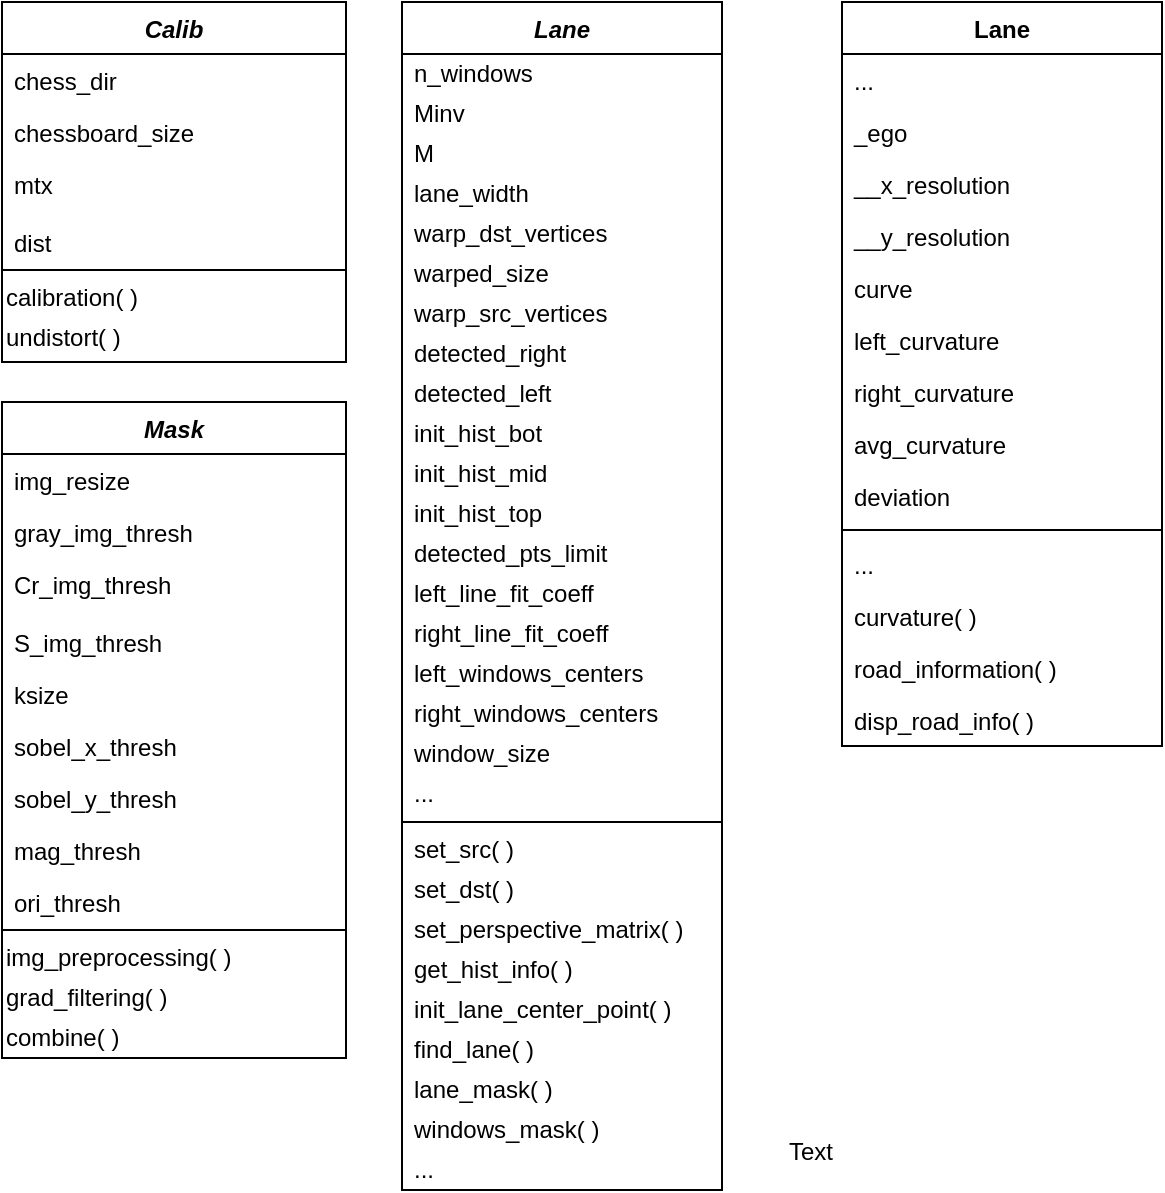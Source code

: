 <mxfile version="13.0.3" type="device"><diagram id="C5RBs43oDa-KdzZeNtuy" name="Page-1"><mxGraphModel dx="1022" dy="590" grid="1" gridSize="10" guides="1" tooltips="1" connect="1" arrows="1" fold="1" page="1" pageScale="1" pageWidth="827" pageHeight="1169" math="0" shadow="0"><root><mxCell id="WIyWlLk6GJQsqaUBKTNV-0"/><mxCell id="WIyWlLk6GJQsqaUBKTNV-1" parent="WIyWlLk6GJQsqaUBKTNV-0"/><mxCell id="EmU1dyTqRyHugw-ULYSe-1" value="Calib" style="swimlane;fontStyle=3;align=center;verticalAlign=top;childLayout=stackLayout;horizontal=1;startSize=26;horizontalStack=0;resizeParent=1;resizeLast=0;collapsible=1;marginBottom=0;rounded=0;shadow=0;strokeWidth=1;" parent="WIyWlLk6GJQsqaUBKTNV-1" vertex="1"><mxGeometry x="10" y="50" width="172" height="180" as="geometry"><mxRectangle x="230" y="140" width="160" height="26" as="alternateBounds"/></mxGeometry></mxCell><mxCell id="EmU1dyTqRyHugw-ULYSe-2" value="chess_dir" style="text;align=left;verticalAlign=top;spacingLeft=4;spacingRight=4;overflow=hidden;rotatable=0;points=[[0,0.5],[1,0.5]];portConstraint=eastwest;" parent="EmU1dyTqRyHugw-ULYSe-1" vertex="1"><mxGeometry y="26" width="172" height="26" as="geometry"/></mxCell><mxCell id="EmU1dyTqRyHugw-ULYSe-3" value="chessboard_size" style="text;align=left;verticalAlign=top;spacingLeft=4;spacingRight=4;overflow=hidden;rotatable=0;points=[[0,0.5],[1,0.5]];portConstraint=eastwest;rounded=0;shadow=0;html=0;" parent="EmU1dyTqRyHugw-ULYSe-1" vertex="1"><mxGeometry y="52" width="172" height="26" as="geometry"/></mxCell><mxCell id="EmU1dyTqRyHugw-ULYSe-4" value="mtx" style="text;align=left;verticalAlign=top;spacingLeft=4;spacingRight=4;overflow=hidden;rotatable=0;points=[[0,0.5],[1,0.5]];portConstraint=eastwest;rounded=0;shadow=0;html=0;" parent="EmU1dyTqRyHugw-ULYSe-1" vertex="1"><mxGeometry y="78" width="172" height="26" as="geometry"/></mxCell><mxCell id="EmU1dyTqRyHugw-ULYSe-5" value="dist" style="text;align=left;verticalAlign=bottom;spacingLeft=4;spacingRight=4;overflow=hidden;rotatable=0;points=[[0,0.5],[1,0.5]];portConstraint=eastwest;" parent="EmU1dyTqRyHugw-ULYSe-1" vertex="1"><mxGeometry y="104" width="172" height="26" as="geometry"/></mxCell><mxCell id="EmU1dyTqRyHugw-ULYSe-11" value="" style="line;html=1;strokeWidth=1;align=left;verticalAlign=middle;spacingTop=-1;spacingLeft=3;spacingRight=3;rotatable=0;labelPosition=right;points=[];portConstraint=eastwest;" parent="EmU1dyTqRyHugw-ULYSe-1" vertex="1"><mxGeometry y="130" width="172" height="8" as="geometry"/></mxCell><mxCell id="EmU1dyTqRyHugw-ULYSe-12" value="calibration( )" style="text;html=1;align=left;verticalAlign=middle;resizable=0;points=[];autosize=1;" parent="EmU1dyTqRyHugw-ULYSe-1" vertex="1"><mxGeometry y="138" width="172" height="20" as="geometry"/></mxCell><mxCell id="EmU1dyTqRyHugw-ULYSe-13" value="undistort( )" style="text;html=1;align=left;verticalAlign=middle;resizable=0;points=[];autosize=1;" parent="EmU1dyTqRyHugw-ULYSe-1" vertex="1"><mxGeometry y="158" width="172" height="20" as="geometry"/></mxCell><mxCell id="zkfFHV4jXpPFQw0GAbJ--0" value="Mask" style="swimlane;fontStyle=3;align=center;verticalAlign=top;childLayout=stackLayout;horizontal=1;startSize=26;horizontalStack=0;resizeParent=1;resizeLast=0;collapsible=1;marginBottom=0;rounded=0;shadow=0;strokeWidth=1;" parent="WIyWlLk6GJQsqaUBKTNV-1" vertex="1"><mxGeometry x="10" y="250" width="172" height="328" as="geometry"><mxRectangle x="230" y="140" width="160" height="26" as="alternateBounds"/></mxGeometry></mxCell><mxCell id="zkfFHV4jXpPFQw0GAbJ--1" value="img_resize" style="text;align=left;verticalAlign=top;spacingLeft=4;spacingRight=4;overflow=hidden;rotatable=0;points=[[0,0.5],[1,0.5]];portConstraint=eastwest;" parent="zkfFHV4jXpPFQw0GAbJ--0" vertex="1"><mxGeometry y="26" width="172" height="26" as="geometry"/></mxCell><mxCell id="uufJO8m9xlug7hHhRRIk-0" value="gray_img_thresh" style="text;align=left;verticalAlign=top;spacingLeft=4;spacingRight=4;overflow=hidden;rotatable=0;points=[[0,0.5],[1,0.5]];portConstraint=eastwest;rounded=0;shadow=0;html=0;" parent="zkfFHV4jXpPFQw0GAbJ--0" vertex="1"><mxGeometry y="52" width="172" height="26" as="geometry"/></mxCell><mxCell id="zkfFHV4jXpPFQw0GAbJ--3" value="Cr_img_thresh" style="text;align=left;verticalAlign=top;spacingLeft=4;spacingRight=4;overflow=hidden;rotatable=0;points=[[0,0.5],[1,0.5]];portConstraint=eastwest;rounded=0;shadow=0;html=0;" parent="zkfFHV4jXpPFQw0GAbJ--0" vertex="1"><mxGeometry y="78" width="172" height="26" as="geometry"/></mxCell><mxCell id="zkfFHV4jXpPFQw0GAbJ--5" value="S_img_thresh" style="text;align=left;verticalAlign=bottom;spacingLeft=4;spacingRight=4;overflow=hidden;rotatable=0;points=[[0,0.5],[1,0.5]];portConstraint=eastwest;" parent="zkfFHV4jXpPFQw0GAbJ--0" vertex="1"><mxGeometry y="104" width="172" height="26" as="geometry"/></mxCell><mxCell id="UNVaQtusekrannCIzN_a-1" value="ksize" style="text;align=left;verticalAlign=bottom;spacingLeft=4;spacingRight=4;overflow=hidden;rotatable=0;points=[[0,0.5],[1,0.5]];portConstraint=eastwest;" parent="zkfFHV4jXpPFQw0GAbJ--0" vertex="1"><mxGeometry y="130" width="172" height="26" as="geometry"/></mxCell><mxCell id="UNVaQtusekrannCIzN_a-0" value="sobel_x_thresh" style="text;align=left;verticalAlign=bottom;spacingLeft=4;spacingRight=4;overflow=hidden;rotatable=0;points=[[0,0.5],[1,0.5]];portConstraint=eastwest;" parent="zkfFHV4jXpPFQw0GAbJ--0" vertex="1"><mxGeometry y="156" width="172" height="26" as="geometry"/></mxCell><mxCell id="UNVaQtusekrannCIzN_a-2" value="sobel_y_thresh" style="text;align=left;verticalAlign=bottom;spacingLeft=4;spacingRight=4;overflow=hidden;rotatable=0;points=[[0,0.5],[1,0.5]];portConstraint=eastwest;" parent="zkfFHV4jXpPFQw0GAbJ--0" vertex="1"><mxGeometry y="182" width="172" height="26" as="geometry"/></mxCell><mxCell id="UNVaQtusekrannCIzN_a-5" value="mag_thresh" style="text;align=left;verticalAlign=bottom;spacingLeft=4;spacingRight=4;overflow=hidden;rotatable=0;points=[[0,0.5],[1,0.5]];portConstraint=eastwest;" parent="zkfFHV4jXpPFQw0GAbJ--0" vertex="1"><mxGeometry y="208" width="172" height="26" as="geometry"/></mxCell><mxCell id="UNVaQtusekrannCIzN_a-6" value="ori_thresh" style="text;align=left;verticalAlign=bottom;spacingLeft=4;spacingRight=4;overflow=hidden;rotatable=0;points=[[0,0.5],[1,0.5]];portConstraint=eastwest;" parent="zkfFHV4jXpPFQw0GAbJ--0" vertex="1"><mxGeometry y="234" width="172" height="26" as="geometry"/></mxCell><mxCell id="zkfFHV4jXpPFQw0GAbJ--4" value="" style="line;html=1;strokeWidth=1;align=left;verticalAlign=middle;spacingTop=-1;spacingLeft=3;spacingRight=3;rotatable=0;labelPosition=right;points=[];portConstraint=eastwest;" parent="zkfFHV4jXpPFQw0GAbJ--0" vertex="1"><mxGeometry y="260" width="172" height="8" as="geometry"/></mxCell><mxCell id="UNVaQtusekrannCIzN_a-7" value="img_preprocessing( )" style="text;html=1;align=left;verticalAlign=middle;resizable=0;points=[];autosize=1;" parent="zkfFHV4jXpPFQw0GAbJ--0" vertex="1"><mxGeometry y="268" width="172" height="20" as="geometry"/></mxCell><mxCell id="UNVaQtusekrannCIzN_a-9" value="grad_filtering( )" style="text;html=1;align=left;verticalAlign=middle;resizable=0;points=[];autosize=1;" parent="zkfFHV4jXpPFQw0GAbJ--0" vertex="1"><mxGeometry y="288" width="172" height="20" as="geometry"/></mxCell><mxCell id="UNVaQtusekrannCIzN_a-8" value="combine( )" style="text;html=1;align=left;verticalAlign=middle;resizable=0;points=[];autosize=1;" parent="zkfFHV4jXpPFQw0GAbJ--0" vertex="1"><mxGeometry y="308" width="172" height="20" as="geometry"/></mxCell><mxCell id="UNVaQtusekrannCIzN_a-10" value="Lane" style="swimlane;fontStyle=3;align=center;verticalAlign=top;childLayout=stackLayout;horizontal=1;startSize=26;horizontalStack=0;resizeParent=1;resizeLast=0;collapsible=1;marginBottom=0;rounded=0;shadow=0;strokeWidth=1;fontSize=12;" parent="WIyWlLk6GJQsqaUBKTNV-1" vertex="1"><mxGeometry x="210" y="50" width="160" height="594" as="geometry"><mxRectangle x="210" y="50" width="160" height="26" as="alternateBounds"/></mxGeometry></mxCell><mxCell id="UNVaQtusekrannCIzN_a-62" value="n_windows" style="text;html=1;align=left;verticalAlign=middle;resizable=0;points=[];autosize=1;spacingRight=4;spacingLeft=4;" parent="UNVaQtusekrannCIzN_a-10" vertex="1"><mxGeometry y="26" width="160" height="20" as="geometry"/></mxCell><mxCell id="UNVaQtusekrannCIzN_a-61" value="Minv" style="text;html=1;align=left;verticalAlign=middle;resizable=0;points=[];autosize=1;spacingRight=4;spacingLeft=4;" parent="UNVaQtusekrannCIzN_a-10" vertex="1"><mxGeometry y="46" width="160" height="20" as="geometry"/></mxCell><mxCell id="UNVaQtusekrannCIzN_a-60" value="M" style="text;html=1;align=left;verticalAlign=middle;resizable=0;points=[];autosize=1;spacingRight=4;spacingLeft=4;" parent="UNVaQtusekrannCIzN_a-10" vertex="1"><mxGeometry y="66" width="160" height="20" as="geometry"/></mxCell><mxCell id="UNVaQtusekrannCIzN_a-59" value="lane_width" style="text;html=1;align=left;verticalAlign=middle;resizable=0;points=[];autosize=1;spacingRight=4;spacingLeft=4;" parent="UNVaQtusekrannCIzN_a-10" vertex="1"><mxGeometry y="86" width="160" height="20" as="geometry"/></mxCell><mxCell id="UNVaQtusekrannCIzN_a-57" value="warp_dst_vertices" style="text;html=1;align=left;verticalAlign=middle;resizable=0;points=[];autosize=1;spacingRight=4;spacingLeft=4;" parent="UNVaQtusekrannCIzN_a-10" vertex="1"><mxGeometry y="106" width="160" height="20" as="geometry"/></mxCell><mxCell id="UNVaQtusekrannCIzN_a-58" value="warped_size" style="text;html=1;align=left;verticalAlign=middle;resizable=0;points=[];autosize=1;spacingRight=4;spacingLeft=4;" parent="UNVaQtusekrannCIzN_a-10" vertex="1"><mxGeometry y="126" width="160" height="20" as="geometry"/></mxCell><mxCell id="UNVaQtusekrannCIzN_a-56" value="warp_src_vertices" style="text;html=1;align=left;verticalAlign=middle;resizable=0;points=[];autosize=1;spacingRight=4;spacingLeft=4;" parent="UNVaQtusekrannCIzN_a-10" vertex="1"><mxGeometry y="146" width="160" height="20" as="geometry"/></mxCell><mxCell id="UNVaQtusekrannCIzN_a-55" value="detected_right" style="text;html=1;align=left;verticalAlign=middle;resizable=0;points=[];autosize=1;spacingRight=4;spacingLeft=4;" parent="UNVaQtusekrannCIzN_a-10" vertex="1"><mxGeometry y="166" width="160" height="20" as="geometry"/></mxCell><mxCell id="UNVaQtusekrannCIzN_a-54" value="detected_left" style="text;html=1;align=left;verticalAlign=middle;resizable=0;points=[];autosize=1;spacingRight=4;spacingLeft=4;" parent="UNVaQtusekrannCIzN_a-10" vertex="1"><mxGeometry y="186" width="160" height="20" as="geometry"/></mxCell><mxCell id="UNVaQtusekrannCIzN_a-53" value="init_hist_bot" style="text;html=1;align=left;verticalAlign=middle;resizable=0;points=[];autosize=1;spacingRight=4;spacingLeft=4;" parent="UNVaQtusekrannCIzN_a-10" vertex="1"><mxGeometry y="206" width="160" height="20" as="geometry"/></mxCell><mxCell id="UNVaQtusekrannCIzN_a-52" value="init_hist_mid" style="text;html=1;align=left;verticalAlign=middle;resizable=0;points=[];autosize=1;spacingRight=4;spacingLeft=4;" parent="UNVaQtusekrannCIzN_a-10" vertex="1"><mxGeometry y="226" width="160" height="20" as="geometry"/></mxCell><mxCell id="UNVaQtusekrannCIzN_a-51" value="init_hist_top" style="text;html=1;align=left;verticalAlign=middle;resizable=0;points=[];autosize=1;spacingRight=4;spacingLeft=4;" parent="UNVaQtusekrannCIzN_a-10" vertex="1"><mxGeometry y="246" width="160" height="20" as="geometry"/></mxCell><mxCell id="UNVaQtusekrannCIzN_a-46" value="detected_pts_limit" style="text;html=1;align=left;verticalAlign=middle;resizable=0;points=[];autosize=1;spacingRight=4;spacingLeft=4;" parent="UNVaQtusekrannCIzN_a-10" vertex="1"><mxGeometry y="266" width="160" height="20" as="geometry"/></mxCell><mxCell id="UNVaQtusekrannCIzN_a-47" value="left_line_fit_coeff" style="text;html=1;align=left;verticalAlign=middle;resizable=0;points=[];autosize=1;spacingRight=4;spacingLeft=4;" parent="UNVaQtusekrannCIzN_a-10" vertex="1"><mxGeometry y="286" width="160" height="20" as="geometry"/></mxCell><mxCell id="UNVaQtusekrannCIzN_a-48" value="right_line_fit_coeff" style="text;html=1;align=left;verticalAlign=middle;resizable=0;points=[];autosize=1;spacingRight=4;spacingLeft=4;" parent="UNVaQtusekrannCIzN_a-10" vertex="1"><mxGeometry y="306" width="160" height="20" as="geometry"/></mxCell><mxCell id="UNVaQtusekrannCIzN_a-49" value="left_windows_centers" style="text;html=1;align=left;verticalAlign=middle;resizable=0;points=[];autosize=1;spacingRight=4;spacingLeft=4;" parent="UNVaQtusekrannCIzN_a-10" vertex="1"><mxGeometry y="326" width="160" height="20" as="geometry"/></mxCell><mxCell id="UNVaQtusekrannCIzN_a-50" value="right_windows_centers" style="text;html=1;align=left;verticalAlign=middle;resizable=0;points=[];autosize=1;spacingRight=4;spacingLeft=4;" parent="UNVaQtusekrannCIzN_a-10" vertex="1"><mxGeometry y="346" width="160" height="20" as="geometry"/></mxCell><mxCell id="UNVaQtusekrannCIzN_a-45" value="window_size" style="text;html=1;align=left;verticalAlign=middle;resizable=0;points=[];autosize=1;spacingRight=4;spacingLeft=4;" parent="UNVaQtusekrannCIzN_a-10" vertex="1"><mxGeometry y="366" width="160" height="20" as="geometry"/></mxCell><mxCell id="uvLm8mj01lWatWLjooiU-14" value="..." style="text;html=1;align=left;verticalAlign=middle;resizable=0;points=[];autosize=1;spacingRight=4;spacingLeft=4;" vertex="1" parent="UNVaQtusekrannCIzN_a-10"><mxGeometry y="386" width="160" height="20" as="geometry"/></mxCell><mxCell id="UNVaQtusekrannCIzN_a-19" value="" style="line;html=1;strokeWidth=1;align=left;verticalAlign=middle;spacingTop=-1;spacingLeft=3;spacingRight=3;rotatable=0;labelPosition=right;points=[];portConstraint=eastwest;" parent="UNVaQtusekrannCIzN_a-10" vertex="1"><mxGeometry y="406" width="160" height="8" as="geometry"/></mxCell><mxCell id="UNVaQtusekrannCIzN_a-21" value="set_src( )" style="text;html=1;align=left;verticalAlign=middle;resizable=0;points=[];autosize=1;spacingLeft=4;spacingRight=4;" parent="UNVaQtusekrannCIzN_a-10" vertex="1"><mxGeometry y="414" width="160" height="20" as="geometry"/></mxCell><mxCell id="UNVaQtusekrannCIzN_a-63" value="set_dst( )" style="text;html=1;align=left;verticalAlign=middle;resizable=0;points=[];autosize=1;spacingRight=4;spacingLeft=4;" parent="UNVaQtusekrannCIzN_a-10" vertex="1"><mxGeometry y="434" width="160" height="20" as="geometry"/></mxCell><mxCell id="UNVaQtusekrannCIzN_a-64" value="set_perspective_matrix( )" style="text;html=1;align=left;verticalAlign=middle;resizable=0;points=[];autosize=1;spacingRight=4;spacingLeft=4;" parent="UNVaQtusekrannCIzN_a-10" vertex="1"><mxGeometry y="454" width="160" height="20" as="geometry"/></mxCell><mxCell id="UNVaQtusekrannCIzN_a-65" value="get_hist_info( )" style="text;html=1;align=left;verticalAlign=middle;resizable=0;points=[];autosize=1;spacingRight=4;spacingLeft=4;" parent="UNVaQtusekrannCIzN_a-10" vertex="1"><mxGeometry y="474" width="160" height="20" as="geometry"/></mxCell><mxCell id="UNVaQtusekrannCIzN_a-91" value="init_lane_center_point( )" style="text;html=1;align=left;verticalAlign=middle;resizable=0;points=[];autosize=1;spacingRight=4;spacingLeft=4;" parent="UNVaQtusekrannCIzN_a-10" vertex="1"><mxGeometry y="494" width="160" height="20" as="geometry"/></mxCell><mxCell id="UNVaQtusekrannCIzN_a-92" value="find_lane( )" style="text;html=1;align=left;verticalAlign=middle;resizable=0;points=[];autosize=1;spacingRight=4;spacingLeft=4;" parent="UNVaQtusekrannCIzN_a-10" vertex="1"><mxGeometry y="514" width="160" height="20" as="geometry"/></mxCell><mxCell id="UNVaQtusekrannCIzN_a-93" value="lane_mask( )" style="text;html=1;align=left;verticalAlign=middle;resizable=0;points=[];autosize=1;spacingRight=4;spacingLeft=4;" parent="UNVaQtusekrannCIzN_a-10" vertex="1"><mxGeometry y="534" width="160" height="20" as="geometry"/></mxCell><mxCell id="UNVaQtusekrannCIzN_a-94" value="windows_mask( )" style="text;html=1;align=left;verticalAlign=middle;resizable=0;points=[];autosize=1;spacingRight=4;spacingLeft=4;" parent="UNVaQtusekrannCIzN_a-10" vertex="1"><mxGeometry y="554" width="160" height="20" as="geometry"/></mxCell><mxCell id="uvLm8mj01lWatWLjooiU-15" value="..." style="text;html=1;align=left;verticalAlign=middle;resizable=0;points=[];autosize=1;spacingRight=4;spacingLeft=4;" vertex="1" parent="UNVaQtusekrannCIzN_a-10"><mxGeometry y="574" width="160" height="20" as="geometry"/></mxCell><mxCell id="uvLm8mj01lWatWLjooiU-5" value="Lane" style="swimlane;fontStyle=1;align=center;verticalAlign=top;childLayout=stackLayout;horizontal=1;startSize=26;horizontalStack=0;resizeParent=1;resizeParentMax=0;resizeLast=0;collapsible=1;marginBottom=0;" vertex="1" parent="WIyWlLk6GJQsqaUBKTNV-1"><mxGeometry x="430" y="50" width="160" height="372" as="geometry"/></mxCell><mxCell id="uvLm8mj01lWatWLjooiU-6" value="..." style="text;strokeColor=none;fillColor=none;align=left;verticalAlign=top;spacingLeft=4;spacingRight=4;overflow=hidden;rotatable=0;points=[[0,0.5],[1,0.5]];portConstraint=eastwest;" vertex="1" parent="uvLm8mj01lWatWLjooiU-5"><mxGeometry y="26" width="160" height="26" as="geometry"/></mxCell><mxCell id="uvLm8mj01lWatWLjooiU-19" value="_ego" style="text;strokeColor=none;fillColor=none;align=left;verticalAlign=top;spacingLeft=4;spacingRight=4;overflow=hidden;rotatable=0;points=[[0,0.5],[1,0.5]];portConstraint=eastwest;" vertex="1" parent="uvLm8mj01lWatWLjooiU-5"><mxGeometry y="52" width="160" height="26" as="geometry"/></mxCell><mxCell id="uvLm8mj01lWatWLjooiU-9" value="__x_resolution" style="text;strokeColor=none;fillColor=none;align=left;verticalAlign=top;spacingLeft=4;spacingRight=4;overflow=hidden;rotatable=0;points=[[0,0.5],[1,0.5]];portConstraint=eastwest;" vertex="1" parent="uvLm8mj01lWatWLjooiU-5"><mxGeometry y="78" width="160" height="26" as="geometry"/></mxCell><mxCell id="uvLm8mj01lWatWLjooiU-10" value="__y_resolution" style="text;strokeColor=none;fillColor=none;align=left;verticalAlign=top;spacingLeft=4;spacingRight=4;overflow=hidden;rotatable=0;points=[[0,0.5],[1,0.5]];portConstraint=eastwest;" vertex="1" parent="uvLm8mj01lWatWLjooiU-5"><mxGeometry y="104" width="160" height="26" as="geometry"/></mxCell><mxCell id="uvLm8mj01lWatWLjooiU-12" value="curve" style="text;strokeColor=none;fillColor=none;align=left;verticalAlign=top;spacingLeft=4;spacingRight=4;overflow=hidden;rotatable=0;points=[[0,0.5],[1,0.5]];portConstraint=eastwest;" vertex="1" parent="uvLm8mj01lWatWLjooiU-5"><mxGeometry y="130" width="160" height="26" as="geometry"/></mxCell><mxCell id="uvLm8mj01lWatWLjooiU-21" value="left_curvature" style="text;strokeColor=none;fillColor=none;align=left;verticalAlign=top;spacingLeft=4;spacingRight=4;overflow=hidden;rotatable=0;points=[[0,0.5],[1,0.5]];portConstraint=eastwest;" vertex="1" parent="uvLm8mj01lWatWLjooiU-5"><mxGeometry y="156" width="160" height="26" as="geometry"/></mxCell><mxCell id="uvLm8mj01lWatWLjooiU-22" value="right_curvature" style="text;strokeColor=none;fillColor=none;align=left;verticalAlign=top;spacingLeft=4;spacingRight=4;overflow=hidden;rotatable=0;points=[[0,0.5],[1,0.5]];portConstraint=eastwest;" vertex="1" parent="uvLm8mj01lWatWLjooiU-5"><mxGeometry y="182" width="160" height="26" as="geometry"/></mxCell><mxCell id="uvLm8mj01lWatWLjooiU-23" value="avg_curvature" style="text;strokeColor=none;fillColor=none;align=left;verticalAlign=top;spacingLeft=4;spacingRight=4;overflow=hidden;rotatable=0;points=[[0,0.5],[1,0.5]];portConstraint=eastwest;" vertex="1" parent="uvLm8mj01lWatWLjooiU-5"><mxGeometry y="208" width="160" height="26" as="geometry"/></mxCell><mxCell id="uvLm8mj01lWatWLjooiU-24" value="deviation" style="text;strokeColor=none;fillColor=none;align=left;verticalAlign=top;spacingLeft=4;spacingRight=4;overflow=hidden;rotatable=0;points=[[0,0.5],[1,0.5]];portConstraint=eastwest;" vertex="1" parent="uvLm8mj01lWatWLjooiU-5"><mxGeometry y="234" width="160" height="26" as="geometry"/></mxCell><mxCell id="uvLm8mj01lWatWLjooiU-7" value="" style="line;strokeWidth=1;fillColor=none;align=left;verticalAlign=middle;spacingTop=-1;spacingLeft=3;spacingRight=3;rotatable=0;labelPosition=right;points=[];portConstraint=eastwest;" vertex="1" parent="uvLm8mj01lWatWLjooiU-5"><mxGeometry y="260" width="160" height="8" as="geometry"/></mxCell><mxCell id="uvLm8mj01lWatWLjooiU-8" value="..." style="text;strokeColor=none;fillColor=none;align=left;verticalAlign=top;spacingLeft=4;spacingRight=4;overflow=hidden;rotatable=0;points=[[0,0.5],[1,0.5]];portConstraint=eastwest;" vertex="1" parent="uvLm8mj01lWatWLjooiU-5"><mxGeometry y="268" width="160" height="26" as="geometry"/></mxCell><mxCell id="uvLm8mj01lWatWLjooiU-20" value="curvature( )" style="text;strokeColor=none;fillColor=none;align=left;verticalAlign=top;spacingLeft=4;spacingRight=4;overflow=hidden;rotatable=0;points=[[0,0.5],[1,0.5]];portConstraint=eastwest;" vertex="1" parent="uvLm8mj01lWatWLjooiU-5"><mxGeometry y="294" width="160" height="26" as="geometry"/></mxCell><mxCell id="uvLm8mj01lWatWLjooiU-25" value="road_information( )" style="text;strokeColor=none;fillColor=none;align=left;verticalAlign=top;spacingLeft=4;spacingRight=4;overflow=hidden;rotatable=0;points=[[0,0.5],[1,0.5]];portConstraint=eastwest;" vertex="1" parent="uvLm8mj01lWatWLjooiU-5"><mxGeometry y="320" width="160" height="26" as="geometry"/></mxCell><mxCell id="uvLm8mj01lWatWLjooiU-26" value="disp_road_info( )" style="text;strokeColor=none;fillColor=none;align=left;verticalAlign=top;spacingLeft=4;spacingRight=4;overflow=hidden;rotatable=0;points=[[0,0.5],[1,0.5]];portConstraint=eastwest;" vertex="1" parent="uvLm8mj01lWatWLjooiU-5"><mxGeometry y="346" width="160" height="26" as="geometry"/></mxCell><mxCell id="uvLm8mj01lWatWLjooiU-16" value="Text" style="text;html=1;align=center;verticalAlign=middle;resizable=0;points=[];autosize=1;" vertex="1" parent="WIyWlLk6GJQsqaUBKTNV-1"><mxGeometry x="394" y="615" width="40" height="20" as="geometry"/></mxCell></root></mxGraphModel></diagram></mxfile>